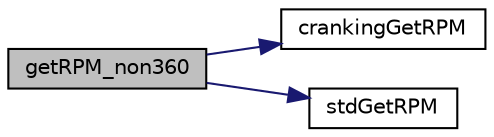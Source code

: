 digraph "getRPM_non360"
{
 // LATEX_PDF_SIZE
  edge [fontname="Helvetica",fontsize="10",labelfontname="Helvetica",labelfontsize="10"];
  node [fontname="Helvetica",fontsize="10",shape=record];
  rankdir="LR";
  Node66 [label="getRPM_non360",height=0.2,width=0.4,color="black", fillcolor="grey75", style="filled", fontcolor="black",tooltip=" "];
  Node66 -> Node67 [color="midnightblue",fontsize="10",style="solid",fontname="Helvetica"];
  Node67 [label="crankingGetRPM",height=0.2,width=0.4,color="black", fillcolor="white", style="filled",URL="$decoders_8ino.html#a52c2d1d162956e7affceada050de88cd",tooltip=" "];
  Node66 -> Node68 [color="midnightblue",fontsize="10",style="solid",fontname="Helvetica"];
  Node68 [label="stdGetRPM",height=0.2,width=0.4,color="black", fillcolor="white", style="filled",URL="$decoders_8ino.html#a68415dc74fbfa8e4e43e4249cc988e81",tooltip=" "];
}
